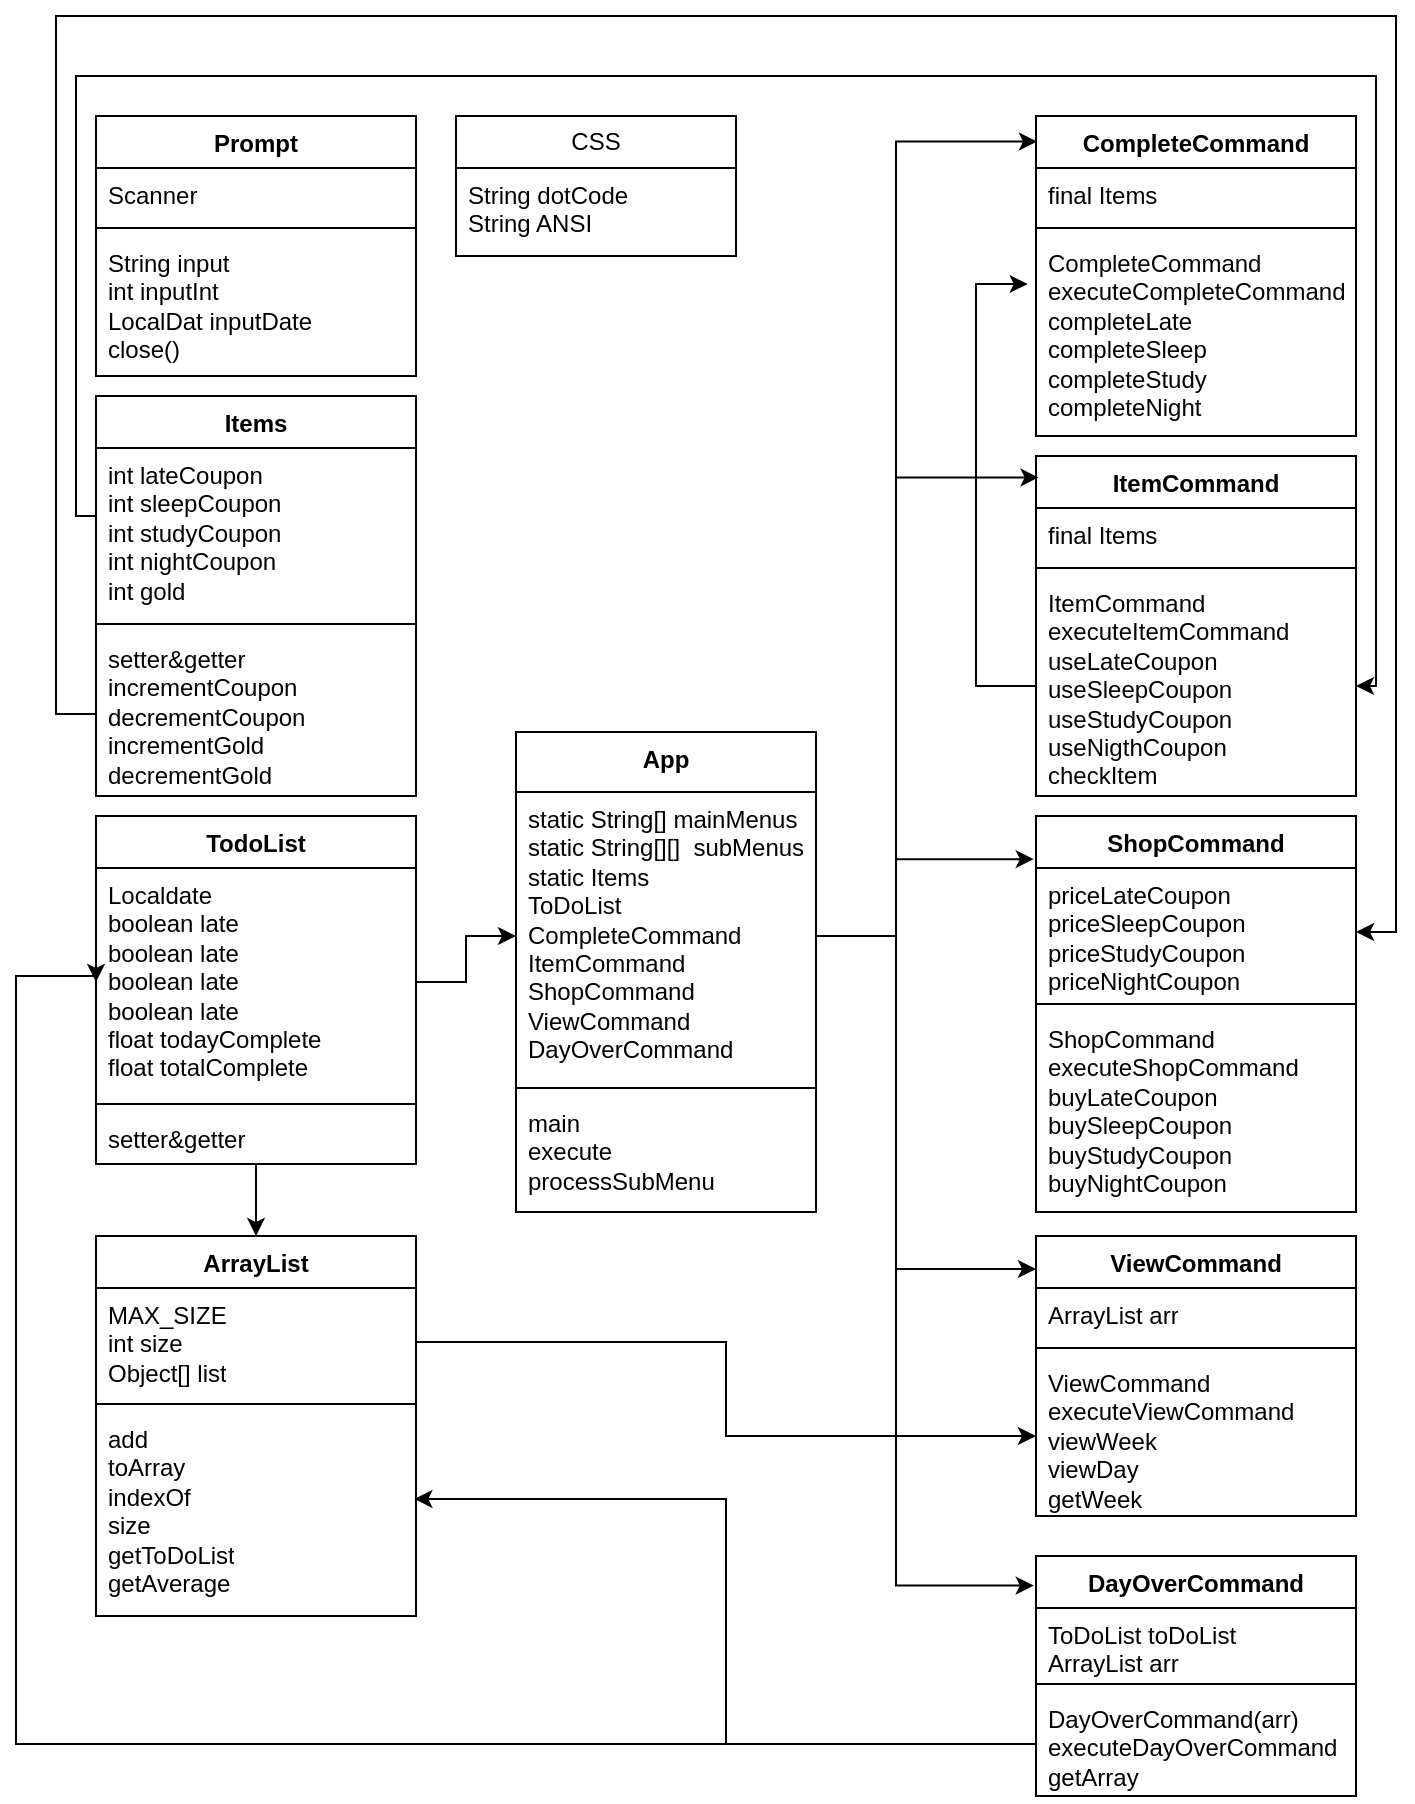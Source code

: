 <mxfile version="24.6.4" type="device">
  <diagram id="C5RBs43oDa-KdzZeNtuy" name="Page-1">
    <mxGraphModel dx="1687" dy="1067" grid="1" gridSize="10" guides="1" tooltips="1" connect="1" arrows="1" fold="1" page="1" pageScale="1" pageWidth="827" pageHeight="1169" math="0" shadow="0">
      <root>
        <mxCell id="WIyWlLk6GJQsqaUBKTNV-0" />
        <mxCell id="WIyWlLk6GJQsqaUBKTNV-1" parent="WIyWlLk6GJQsqaUBKTNV-0" />
        <mxCell id="Kwb6JvzYAxNlVPyZZ8WT-0" value="App" style="swimlane;fontStyle=1;align=center;verticalAlign=top;childLayout=stackLayout;horizontal=1;startSize=30;horizontalStack=0;resizeParent=1;resizeParentMax=0;resizeLast=0;collapsible=1;marginBottom=0;whiteSpace=wrap;html=1;" vertex="1" parent="WIyWlLk6GJQsqaUBKTNV-1">
          <mxGeometry x="300" y="508" width="150" height="240" as="geometry">
            <mxRectangle x="180" y="190" width="60" height="30" as="alternateBounds" />
          </mxGeometry>
        </mxCell>
        <mxCell id="Kwb6JvzYAxNlVPyZZ8WT-1" value="&lt;div&gt;static String[] mainMenus&lt;/div&gt;&lt;div&gt;static String[][]&amp;nbsp; subMenus&lt;/div&gt;&lt;div&gt;static Items&lt;/div&gt;&lt;div&gt;ToDoList&lt;/div&gt;&lt;div&gt;CompleteCommand&lt;/div&gt;&lt;div&gt;ItemCommand&lt;/div&gt;&lt;div&gt;ShopCommand&lt;/div&gt;&lt;div&gt;ViewCommand&lt;/div&gt;&lt;div&gt;DayOverCommand&lt;/div&gt;&lt;div&gt;&lt;br&gt;&lt;/div&gt;" style="text;strokeColor=none;fillColor=none;align=left;verticalAlign=top;spacingLeft=4;spacingRight=4;overflow=hidden;rotatable=0;points=[[0,0.5],[1,0.5]];portConstraint=eastwest;whiteSpace=wrap;html=1;" vertex="1" parent="Kwb6JvzYAxNlVPyZZ8WT-0">
          <mxGeometry y="30" width="150" height="144" as="geometry" />
        </mxCell>
        <mxCell id="Kwb6JvzYAxNlVPyZZ8WT-2" value="" style="line;strokeWidth=1;fillColor=none;align=left;verticalAlign=middle;spacingTop=-1;spacingLeft=3;spacingRight=3;rotatable=0;labelPosition=right;points=[];portConstraint=eastwest;strokeColor=inherit;" vertex="1" parent="Kwb6JvzYAxNlVPyZZ8WT-0">
          <mxGeometry y="174" width="150" height="8" as="geometry" />
        </mxCell>
        <mxCell id="Kwb6JvzYAxNlVPyZZ8WT-3" value="main&lt;div&gt;execute&lt;/div&gt;&lt;div&gt;processSubMenu&lt;/div&gt;" style="text;strokeColor=none;fillColor=none;align=left;verticalAlign=top;spacingLeft=4;spacingRight=4;overflow=hidden;rotatable=0;points=[[0,0.5],[1,0.5]];portConstraint=eastwest;whiteSpace=wrap;html=1;" vertex="1" parent="Kwb6JvzYAxNlVPyZZ8WT-0">
          <mxGeometry y="182" width="150" height="58" as="geometry" />
        </mxCell>
        <mxCell id="Kwb6JvzYAxNlVPyZZ8WT-5" value="CompleteCommand" style="swimlane;fontStyle=1;align=center;verticalAlign=top;childLayout=stackLayout;horizontal=1;startSize=26;horizontalStack=0;resizeParent=1;resizeParentMax=0;resizeLast=0;collapsible=1;marginBottom=0;whiteSpace=wrap;html=1;" vertex="1" parent="WIyWlLk6GJQsqaUBKTNV-1">
          <mxGeometry x="560" y="200" width="160" height="160" as="geometry" />
        </mxCell>
        <mxCell id="Kwb6JvzYAxNlVPyZZ8WT-6" value="final Items" style="text;strokeColor=none;fillColor=none;align=left;verticalAlign=top;spacingLeft=4;spacingRight=4;overflow=hidden;rotatable=0;points=[[0,0.5],[1,0.5]];portConstraint=eastwest;whiteSpace=wrap;html=1;" vertex="1" parent="Kwb6JvzYAxNlVPyZZ8WT-5">
          <mxGeometry y="26" width="160" height="26" as="geometry" />
        </mxCell>
        <mxCell id="Kwb6JvzYAxNlVPyZZ8WT-7" value="" style="line;strokeWidth=1;fillColor=none;align=left;verticalAlign=middle;spacingTop=-1;spacingLeft=3;spacingRight=3;rotatable=0;labelPosition=right;points=[];portConstraint=eastwest;strokeColor=inherit;" vertex="1" parent="Kwb6JvzYAxNlVPyZZ8WT-5">
          <mxGeometry y="52" width="160" height="8" as="geometry" />
        </mxCell>
        <mxCell id="Kwb6JvzYAxNlVPyZZ8WT-8" value="CompleteCommand&lt;div&gt;executeCompleteCommand&lt;/div&gt;&lt;div&gt;completeLate&lt;/div&gt;&lt;div&gt;completeSleep&lt;/div&gt;&lt;div&gt;completeStudy&lt;/div&gt;&lt;div&gt;completeNight&lt;/div&gt;" style="text;strokeColor=none;fillColor=none;align=left;verticalAlign=top;spacingLeft=4;spacingRight=4;overflow=hidden;rotatable=0;points=[[0,0.5],[1,0.5]];portConstraint=eastwest;whiteSpace=wrap;html=1;" vertex="1" parent="Kwb6JvzYAxNlVPyZZ8WT-5">
          <mxGeometry y="60" width="160" height="100" as="geometry" />
        </mxCell>
        <mxCell id="Kwb6JvzYAxNlVPyZZ8WT-4" style="edgeStyle=orthogonalEdgeStyle;rounded=0;orthogonalLoop=1;jettySize=auto;html=1;entryX=0.003;entryY=0.08;entryDx=0;entryDy=0;entryPerimeter=0;exitX=1;exitY=0.5;exitDx=0;exitDy=0;" edge="1" parent="WIyWlLk6GJQsqaUBKTNV-1" source="Kwb6JvzYAxNlVPyZZ8WT-1" target="Kwb6JvzYAxNlVPyZZ8WT-5">
          <mxGeometry relative="1" as="geometry">
            <mxPoint x="860" y="412" as="targetPoint" />
            <Array as="points">
              <mxPoint x="490" y="610" />
              <mxPoint x="490" y="213" />
            </Array>
          </mxGeometry>
        </mxCell>
        <mxCell id="Kwb6JvzYAxNlVPyZZ8WT-9" value="ItemCommand" style="swimlane;fontStyle=1;align=center;verticalAlign=top;childLayout=stackLayout;horizontal=1;startSize=26;horizontalStack=0;resizeParent=1;resizeParentMax=0;resizeLast=0;collapsible=1;marginBottom=0;whiteSpace=wrap;html=1;" vertex="1" parent="WIyWlLk6GJQsqaUBKTNV-1">
          <mxGeometry x="560" y="370" width="160" height="170" as="geometry" />
        </mxCell>
        <mxCell id="Kwb6JvzYAxNlVPyZZ8WT-10" value="final Items" style="text;strokeColor=none;fillColor=none;align=left;verticalAlign=top;spacingLeft=4;spacingRight=4;overflow=hidden;rotatable=0;points=[[0,0.5],[1,0.5]];portConstraint=eastwest;whiteSpace=wrap;html=1;" vertex="1" parent="Kwb6JvzYAxNlVPyZZ8WT-9">
          <mxGeometry y="26" width="160" height="26" as="geometry" />
        </mxCell>
        <mxCell id="Kwb6JvzYAxNlVPyZZ8WT-11" value="" style="line;strokeWidth=1;fillColor=none;align=left;verticalAlign=middle;spacingTop=-1;spacingLeft=3;spacingRight=3;rotatable=0;labelPosition=right;points=[];portConstraint=eastwest;strokeColor=inherit;" vertex="1" parent="Kwb6JvzYAxNlVPyZZ8WT-9">
          <mxGeometry y="52" width="160" height="8" as="geometry" />
        </mxCell>
        <mxCell id="Kwb6JvzYAxNlVPyZZ8WT-12" value="ItemCommand&lt;div&gt;executeItemCommand&lt;/div&gt;&lt;div&gt;useLateCoupon&lt;/div&gt;&lt;div&gt;useSleepCoupon&lt;br&gt;&lt;/div&gt;&lt;div&gt;useStudyCoupon&lt;br&gt;&lt;/div&gt;&lt;div&gt;useNigthCoupon&lt;br&gt;&lt;/div&gt;&lt;div&gt;checkItem&lt;/div&gt;" style="text;strokeColor=none;fillColor=none;align=left;verticalAlign=top;spacingLeft=4;spacingRight=4;overflow=hidden;rotatable=0;points=[[0,0.5],[1,0.5]];portConstraint=eastwest;whiteSpace=wrap;html=1;" vertex="1" parent="Kwb6JvzYAxNlVPyZZ8WT-9">
          <mxGeometry y="60" width="160" height="110" as="geometry" />
        </mxCell>
        <mxCell id="Kwb6JvzYAxNlVPyZZ8WT-13" value="ShopCommand" style="swimlane;fontStyle=1;align=center;verticalAlign=top;childLayout=stackLayout;horizontal=1;startSize=26;horizontalStack=0;resizeParent=1;resizeParentMax=0;resizeLast=0;collapsible=1;marginBottom=0;whiteSpace=wrap;html=1;" vertex="1" parent="WIyWlLk6GJQsqaUBKTNV-1">
          <mxGeometry x="560" y="550" width="160" height="198" as="geometry" />
        </mxCell>
        <mxCell id="Kwb6JvzYAxNlVPyZZ8WT-14" value="priceLateCoupon&lt;div&gt;priceSleepCoupon&lt;/div&gt;&lt;div&gt;priceStudyCoupon&lt;/div&gt;&lt;div&gt;priceNightCoupon&lt;br&gt;&lt;/div&gt;&lt;div&gt;&lt;div&gt;&lt;br&gt;&lt;/div&gt;&lt;/div&gt;" style="text;strokeColor=none;fillColor=none;align=left;verticalAlign=top;spacingLeft=4;spacingRight=4;overflow=hidden;rotatable=0;points=[[0,0.5],[1,0.5]];portConstraint=eastwest;whiteSpace=wrap;html=1;" vertex="1" parent="Kwb6JvzYAxNlVPyZZ8WT-13">
          <mxGeometry y="26" width="160" height="64" as="geometry" />
        </mxCell>
        <mxCell id="Kwb6JvzYAxNlVPyZZ8WT-15" value="" style="line;strokeWidth=1;fillColor=none;align=left;verticalAlign=middle;spacingTop=-1;spacingLeft=3;spacingRight=3;rotatable=0;labelPosition=right;points=[];portConstraint=eastwest;strokeColor=inherit;" vertex="1" parent="Kwb6JvzYAxNlVPyZZ8WT-13">
          <mxGeometry y="90" width="160" height="8" as="geometry" />
        </mxCell>
        <mxCell id="Kwb6JvzYAxNlVPyZZ8WT-16" value="ShopCommand&lt;div&gt;executeShopCommand&lt;/div&gt;&lt;div&gt;buyLateCoupon&lt;/div&gt;&lt;div&gt;buySleepCoupon&lt;br&gt;&lt;/div&gt;&lt;div&gt;buyStudyCoupon&lt;br&gt;&lt;/div&gt;&lt;div&gt;buyNightCoupon&lt;br&gt;&lt;/div&gt;" style="text;strokeColor=none;fillColor=none;align=left;verticalAlign=top;spacingLeft=4;spacingRight=4;overflow=hidden;rotatable=0;points=[[0,0.5],[1,0.5]];portConstraint=eastwest;whiteSpace=wrap;html=1;" vertex="1" parent="Kwb6JvzYAxNlVPyZZ8WT-13">
          <mxGeometry y="98" width="160" height="100" as="geometry" />
        </mxCell>
        <mxCell id="Kwb6JvzYAxNlVPyZZ8WT-17" value="ViewCommand" style="swimlane;fontStyle=1;align=center;verticalAlign=top;childLayout=stackLayout;horizontal=1;startSize=26;horizontalStack=0;resizeParent=1;resizeParentMax=0;resizeLast=0;collapsible=1;marginBottom=0;whiteSpace=wrap;html=1;" vertex="1" parent="WIyWlLk6GJQsqaUBKTNV-1">
          <mxGeometry x="560" y="760" width="160" height="140" as="geometry" />
        </mxCell>
        <mxCell id="Kwb6JvzYAxNlVPyZZ8WT-18" value="ArrayList arr" style="text;strokeColor=none;fillColor=none;align=left;verticalAlign=top;spacingLeft=4;spacingRight=4;overflow=hidden;rotatable=0;points=[[0,0.5],[1,0.5]];portConstraint=eastwest;whiteSpace=wrap;html=1;" vertex="1" parent="Kwb6JvzYAxNlVPyZZ8WT-17">
          <mxGeometry y="26" width="160" height="26" as="geometry" />
        </mxCell>
        <mxCell id="Kwb6JvzYAxNlVPyZZ8WT-19" value="" style="line;strokeWidth=1;fillColor=none;align=left;verticalAlign=middle;spacingTop=-1;spacingLeft=3;spacingRight=3;rotatable=0;labelPosition=right;points=[];portConstraint=eastwest;strokeColor=inherit;" vertex="1" parent="Kwb6JvzYAxNlVPyZZ8WT-17">
          <mxGeometry y="52" width="160" height="8" as="geometry" />
        </mxCell>
        <mxCell id="Kwb6JvzYAxNlVPyZZ8WT-20" value="ViewCommand&lt;div&gt;executeViewCommand&lt;/div&gt;&lt;div&gt;&lt;span style=&quot;background-color: initial;&quot;&gt;viewWeek&lt;/span&gt;&lt;/div&gt;&lt;div&gt;&lt;span style=&quot;background-color: initial;&quot;&gt;viewDay&lt;/span&gt;&lt;br&gt;&lt;/div&gt;&lt;div&gt;getWeek&lt;/div&gt;" style="text;strokeColor=none;fillColor=none;align=left;verticalAlign=top;spacingLeft=4;spacingRight=4;overflow=hidden;rotatable=0;points=[[0,0.5],[1,0.5]];portConstraint=eastwest;whiteSpace=wrap;html=1;" vertex="1" parent="Kwb6JvzYAxNlVPyZZ8WT-17">
          <mxGeometry y="60" width="160" height="80" as="geometry" />
        </mxCell>
        <mxCell id="Kwb6JvzYAxNlVPyZZ8WT-21" style="edgeStyle=orthogonalEdgeStyle;rounded=0;orthogonalLoop=1;jettySize=auto;html=1;entryX=0.008;entryY=0.063;entryDx=0;entryDy=0;entryPerimeter=0;exitX=1;exitY=0.5;exitDx=0;exitDy=0;" edge="1" parent="WIyWlLk6GJQsqaUBKTNV-1" source="Kwb6JvzYAxNlVPyZZ8WT-1" target="Kwb6JvzYAxNlVPyZZ8WT-9">
          <mxGeometry relative="1" as="geometry">
            <Array as="points">
              <mxPoint x="490" y="610" />
              <mxPoint x="490" y="381" />
            </Array>
          </mxGeometry>
        </mxCell>
        <mxCell id="Kwb6JvzYAxNlVPyZZ8WT-22" style="edgeStyle=orthogonalEdgeStyle;rounded=0;orthogonalLoop=1;jettySize=auto;html=1;entryX=-0.007;entryY=0.109;entryDx=0;entryDy=0;entryPerimeter=0;exitX=1;exitY=0.5;exitDx=0;exitDy=0;" edge="1" parent="WIyWlLk6GJQsqaUBKTNV-1" source="Kwb6JvzYAxNlVPyZZ8WT-1" target="Kwb6JvzYAxNlVPyZZ8WT-13">
          <mxGeometry relative="1" as="geometry">
            <Array as="points">
              <mxPoint x="490" y="610" />
              <mxPoint x="490" y="572" />
            </Array>
          </mxGeometry>
        </mxCell>
        <mxCell id="Kwb6JvzYAxNlVPyZZ8WT-23" style="edgeStyle=orthogonalEdgeStyle;rounded=0;orthogonalLoop=1;jettySize=auto;html=1;entryX=0;entryY=0.118;entryDx=0;entryDy=0;entryPerimeter=0;exitX=1;exitY=0.5;exitDx=0;exitDy=0;" edge="1" parent="WIyWlLk6GJQsqaUBKTNV-1" source="Kwb6JvzYAxNlVPyZZ8WT-1" target="Kwb6JvzYAxNlVPyZZ8WT-17">
          <mxGeometry relative="1" as="geometry">
            <Array as="points">
              <mxPoint x="490" y="610" />
              <mxPoint x="490" y="777" />
            </Array>
          </mxGeometry>
        </mxCell>
        <mxCell id="Kwb6JvzYAxNlVPyZZ8WT-25" value="DayOverCommand" style="swimlane;fontStyle=1;align=center;verticalAlign=top;childLayout=stackLayout;horizontal=1;startSize=26;horizontalStack=0;resizeParent=1;resizeParentMax=0;resizeLast=0;collapsible=1;marginBottom=0;whiteSpace=wrap;html=1;" vertex="1" parent="WIyWlLk6GJQsqaUBKTNV-1">
          <mxGeometry x="560" y="920" width="160" height="120" as="geometry" />
        </mxCell>
        <mxCell id="Kwb6JvzYAxNlVPyZZ8WT-26" value="&lt;div&gt;ToDoList toDoList&lt;/div&gt;ArrayList arr" style="text;strokeColor=none;fillColor=none;align=left;verticalAlign=top;spacingLeft=4;spacingRight=4;overflow=hidden;rotatable=0;points=[[0,0.5],[1,0.5]];portConstraint=eastwest;whiteSpace=wrap;html=1;" vertex="1" parent="Kwb6JvzYAxNlVPyZZ8WT-25">
          <mxGeometry y="26" width="160" height="34" as="geometry" />
        </mxCell>
        <mxCell id="Kwb6JvzYAxNlVPyZZ8WT-27" value="" style="line;strokeWidth=1;fillColor=none;align=left;verticalAlign=middle;spacingTop=-1;spacingLeft=3;spacingRight=3;rotatable=0;labelPosition=right;points=[];portConstraint=eastwest;strokeColor=inherit;" vertex="1" parent="Kwb6JvzYAxNlVPyZZ8WT-25">
          <mxGeometry y="60" width="160" height="8" as="geometry" />
        </mxCell>
        <mxCell id="Kwb6JvzYAxNlVPyZZ8WT-28" value="DayOverCommand(arr)&lt;div&gt;executeDayOverCommand&lt;/div&gt;&lt;div&gt;getArray&lt;br&gt;&lt;/div&gt;" style="text;strokeColor=none;fillColor=none;align=left;verticalAlign=top;spacingLeft=4;spacingRight=4;overflow=hidden;rotatable=0;points=[[0,0.5],[1,0.5]];portConstraint=eastwest;whiteSpace=wrap;html=1;" vertex="1" parent="Kwb6JvzYAxNlVPyZZ8WT-25">
          <mxGeometry y="68" width="160" height="52" as="geometry" />
        </mxCell>
        <mxCell id="Kwb6JvzYAxNlVPyZZ8WT-29" style="edgeStyle=orthogonalEdgeStyle;rounded=0;orthogonalLoop=1;jettySize=auto;html=1;entryX=-0.007;entryY=0.123;entryDx=0;entryDy=0;entryPerimeter=0;exitX=1;exitY=0.5;exitDx=0;exitDy=0;" edge="1" parent="WIyWlLk6GJQsqaUBKTNV-1" source="Kwb6JvzYAxNlVPyZZ8WT-1" target="Kwb6JvzYAxNlVPyZZ8WT-25">
          <mxGeometry relative="1" as="geometry">
            <Array as="points">
              <mxPoint x="490" y="610" />
              <mxPoint x="490" y="935" />
            </Array>
          </mxGeometry>
        </mxCell>
        <mxCell id="Kwb6JvzYAxNlVPyZZ8WT-30" value="Prompt" style="swimlane;fontStyle=1;align=center;verticalAlign=top;childLayout=stackLayout;horizontal=1;startSize=26;horizontalStack=0;resizeParent=1;resizeParentMax=0;resizeLast=0;collapsible=1;marginBottom=0;whiteSpace=wrap;html=1;" vertex="1" parent="WIyWlLk6GJQsqaUBKTNV-1">
          <mxGeometry x="90" y="200" width="160" height="130" as="geometry" />
        </mxCell>
        <mxCell id="Kwb6JvzYAxNlVPyZZ8WT-31" value="Scanner" style="text;strokeColor=none;fillColor=none;align=left;verticalAlign=top;spacingLeft=4;spacingRight=4;overflow=hidden;rotatable=0;points=[[0,0.5],[1,0.5]];portConstraint=eastwest;whiteSpace=wrap;html=1;" vertex="1" parent="Kwb6JvzYAxNlVPyZZ8WT-30">
          <mxGeometry y="26" width="160" height="26" as="geometry" />
        </mxCell>
        <mxCell id="Kwb6JvzYAxNlVPyZZ8WT-32" value="" style="line;strokeWidth=1;fillColor=none;align=left;verticalAlign=middle;spacingTop=-1;spacingLeft=3;spacingRight=3;rotatable=0;labelPosition=right;points=[];portConstraint=eastwest;strokeColor=inherit;" vertex="1" parent="Kwb6JvzYAxNlVPyZZ8WT-30">
          <mxGeometry y="52" width="160" height="8" as="geometry" />
        </mxCell>
        <mxCell id="Kwb6JvzYAxNlVPyZZ8WT-33" value="String input&lt;div&gt;int inputInt&lt;/div&gt;&lt;div&gt;LocalDat inputDate&lt;/div&gt;&lt;div&gt;close()&lt;/div&gt;" style="text;strokeColor=none;fillColor=none;align=left;verticalAlign=top;spacingLeft=4;spacingRight=4;overflow=hidden;rotatable=0;points=[[0,0.5],[1,0.5]];portConstraint=eastwest;whiteSpace=wrap;html=1;" vertex="1" parent="Kwb6JvzYAxNlVPyZZ8WT-30">
          <mxGeometry y="60" width="160" height="70" as="geometry" />
        </mxCell>
        <mxCell id="Kwb6JvzYAxNlVPyZZ8WT-34" value="CSS" style="swimlane;fontStyle=0;childLayout=stackLayout;horizontal=1;startSize=26;fillColor=none;horizontalStack=0;resizeParent=1;resizeParentMax=0;resizeLast=0;collapsible=1;marginBottom=0;whiteSpace=wrap;html=1;" vertex="1" parent="WIyWlLk6GJQsqaUBKTNV-1">
          <mxGeometry x="270" y="200" width="140" height="70" as="geometry" />
        </mxCell>
        <mxCell id="Kwb6JvzYAxNlVPyZZ8WT-35" value="String dotCode&lt;div&gt;String ANSI&lt;/div&gt;" style="text;strokeColor=none;fillColor=none;align=left;verticalAlign=top;spacingLeft=4;spacingRight=4;overflow=hidden;rotatable=0;points=[[0,0.5],[1,0.5]];portConstraint=eastwest;whiteSpace=wrap;html=1;" vertex="1" parent="Kwb6JvzYAxNlVPyZZ8WT-34">
          <mxGeometry y="26" width="140" height="44" as="geometry" />
        </mxCell>
        <mxCell id="Kwb6JvzYAxNlVPyZZ8WT-52" style="edgeStyle=orthogonalEdgeStyle;rounded=0;orthogonalLoop=1;jettySize=auto;html=1;" edge="1" parent="WIyWlLk6GJQsqaUBKTNV-1" source="Kwb6JvzYAxNlVPyZZ8WT-39" target="Kwb6JvzYAxNlVPyZZ8WT-45">
          <mxGeometry relative="1" as="geometry" />
        </mxCell>
        <mxCell id="Kwb6JvzYAxNlVPyZZ8WT-39" value="TodoList" style="swimlane;fontStyle=1;align=center;verticalAlign=top;childLayout=stackLayout;horizontal=1;startSize=26;horizontalStack=0;resizeParent=1;resizeParentMax=0;resizeLast=0;collapsible=1;marginBottom=0;whiteSpace=wrap;html=1;" vertex="1" parent="WIyWlLk6GJQsqaUBKTNV-1">
          <mxGeometry x="90" y="550" width="160" height="174" as="geometry" />
        </mxCell>
        <mxCell id="Kwb6JvzYAxNlVPyZZ8WT-40" value="Localdate&lt;div&gt;boolean late&lt;/div&gt;&lt;div&gt;boolean late&lt;br&gt;&lt;/div&gt;&lt;div&gt;boolean late&lt;br&gt;&lt;/div&gt;&lt;div&gt;boolean late&lt;br&gt;&lt;/div&gt;&lt;div&gt;float todayComplete&lt;/div&gt;&lt;div&gt;float totalComplete&lt;/div&gt;&lt;div&gt;&lt;br&gt;&lt;/div&gt;" style="text;strokeColor=none;fillColor=none;align=left;verticalAlign=top;spacingLeft=4;spacingRight=4;overflow=hidden;rotatable=0;points=[[0,0.5],[1,0.5]];portConstraint=eastwest;whiteSpace=wrap;html=1;" vertex="1" parent="Kwb6JvzYAxNlVPyZZ8WT-39">
          <mxGeometry y="26" width="160" height="114" as="geometry" />
        </mxCell>
        <mxCell id="Kwb6JvzYAxNlVPyZZ8WT-41" value="" style="line;strokeWidth=1;fillColor=none;align=left;verticalAlign=middle;spacingTop=-1;spacingLeft=3;spacingRight=3;rotatable=0;labelPosition=right;points=[];portConstraint=eastwest;strokeColor=inherit;" vertex="1" parent="Kwb6JvzYAxNlVPyZZ8WT-39">
          <mxGeometry y="140" width="160" height="8" as="geometry" />
        </mxCell>
        <mxCell id="Kwb6JvzYAxNlVPyZZ8WT-42" value="setter&amp;amp;getter" style="text;strokeColor=none;fillColor=none;align=left;verticalAlign=top;spacingLeft=4;spacingRight=4;overflow=hidden;rotatable=0;points=[[0,0.5],[1,0.5]];portConstraint=eastwest;whiteSpace=wrap;html=1;" vertex="1" parent="Kwb6JvzYAxNlVPyZZ8WT-39">
          <mxGeometry y="148" width="160" height="26" as="geometry" />
        </mxCell>
        <mxCell id="Kwb6JvzYAxNlVPyZZ8WT-43" style="edgeStyle=orthogonalEdgeStyle;rounded=0;orthogonalLoop=1;jettySize=auto;html=1;entryX=0;entryY=0.5;entryDx=0;entryDy=0;" edge="1" parent="WIyWlLk6GJQsqaUBKTNV-1" source="Kwb6JvzYAxNlVPyZZ8WT-40" target="Kwb6JvzYAxNlVPyZZ8WT-1">
          <mxGeometry relative="1" as="geometry" />
        </mxCell>
        <mxCell id="Kwb6JvzYAxNlVPyZZ8WT-44" style="edgeStyle=orthogonalEdgeStyle;rounded=0;orthogonalLoop=1;jettySize=auto;html=1;entryX=0;entryY=0.5;entryDx=0;entryDy=0;" edge="1" parent="WIyWlLk6GJQsqaUBKTNV-1" source="Kwb6JvzYAxNlVPyZZ8WT-28" target="Kwb6JvzYAxNlVPyZZ8WT-40">
          <mxGeometry relative="1" as="geometry">
            <mxPoint x="-80" y="590" as="targetPoint" />
            <Array as="points">
              <mxPoint x="50" y="1014" />
              <mxPoint x="50" y="630" />
              <mxPoint x="90" y="630" />
            </Array>
          </mxGeometry>
        </mxCell>
        <mxCell id="Kwb6JvzYAxNlVPyZZ8WT-45" value="ArrayList" style="swimlane;fontStyle=1;align=center;verticalAlign=top;childLayout=stackLayout;horizontal=1;startSize=26;horizontalStack=0;resizeParent=1;resizeParentMax=0;resizeLast=0;collapsible=1;marginBottom=0;whiteSpace=wrap;html=1;" vertex="1" parent="WIyWlLk6GJQsqaUBKTNV-1">
          <mxGeometry x="90" y="760" width="160" height="190" as="geometry" />
        </mxCell>
        <mxCell id="Kwb6JvzYAxNlVPyZZ8WT-46" value="&lt;div&gt;MAX_SIZE&lt;/div&gt;&lt;div&gt;int size&lt;/div&gt;&lt;div&gt;Object[] list&lt;/div&gt;" style="text;strokeColor=none;fillColor=none;align=left;verticalAlign=top;spacingLeft=4;spacingRight=4;overflow=hidden;rotatable=0;points=[[0,0.5],[1,0.5]];portConstraint=eastwest;whiteSpace=wrap;html=1;" vertex="1" parent="Kwb6JvzYAxNlVPyZZ8WT-45">
          <mxGeometry y="26" width="160" height="54" as="geometry" />
        </mxCell>
        <mxCell id="Kwb6JvzYAxNlVPyZZ8WT-47" value="" style="line;strokeWidth=1;fillColor=none;align=left;verticalAlign=middle;spacingTop=-1;spacingLeft=3;spacingRight=3;rotatable=0;labelPosition=right;points=[];portConstraint=eastwest;strokeColor=inherit;" vertex="1" parent="Kwb6JvzYAxNlVPyZZ8WT-45">
          <mxGeometry y="80" width="160" height="8" as="geometry" />
        </mxCell>
        <mxCell id="Kwb6JvzYAxNlVPyZZ8WT-48" value="add&lt;div&gt;toArray&lt;/div&gt;&lt;div&gt;indexOf&lt;/div&gt;&lt;div&gt;size&lt;/div&gt;&lt;div&gt;getToDoList&lt;/div&gt;&lt;div&gt;getAverage&lt;/div&gt;" style="text;strokeColor=none;fillColor=none;align=left;verticalAlign=top;spacingLeft=4;spacingRight=4;overflow=hidden;rotatable=0;points=[[0,0.5],[1,0.5]];portConstraint=eastwest;whiteSpace=wrap;html=1;" vertex="1" parent="Kwb6JvzYAxNlVPyZZ8WT-45">
          <mxGeometry y="88" width="160" height="102" as="geometry" />
        </mxCell>
        <mxCell id="Kwb6JvzYAxNlVPyZZ8WT-49" style="edgeStyle=orthogonalEdgeStyle;rounded=0;orthogonalLoop=1;jettySize=auto;html=1;entryX=0.995;entryY=0.426;entryDx=0;entryDy=0;entryPerimeter=0;" edge="1" parent="WIyWlLk6GJQsqaUBKTNV-1" source="Kwb6JvzYAxNlVPyZZ8WT-28" target="Kwb6JvzYAxNlVPyZZ8WT-48">
          <mxGeometry relative="1" as="geometry" />
        </mxCell>
        <mxCell id="Kwb6JvzYAxNlVPyZZ8WT-53" value="Items" style="swimlane;fontStyle=1;align=center;verticalAlign=top;childLayout=stackLayout;horizontal=1;startSize=26;horizontalStack=0;resizeParent=1;resizeParentMax=0;resizeLast=0;collapsible=1;marginBottom=0;whiteSpace=wrap;html=1;" vertex="1" parent="WIyWlLk6GJQsqaUBKTNV-1">
          <mxGeometry x="90" y="340" width="160" height="200" as="geometry" />
        </mxCell>
        <mxCell id="Kwb6JvzYAxNlVPyZZ8WT-54" value="&lt;div&gt;int lateCoupon&lt;/div&gt;&lt;div&gt;int sleepCoupon&lt;br&gt;&lt;/div&gt;&lt;div&gt;int studyCoupon&lt;br&gt;&lt;/div&gt;&lt;div&gt;int nightCoupon&lt;br&gt;&lt;/div&gt;&lt;div&gt;int gold&lt;/div&gt;" style="text;strokeColor=none;fillColor=none;align=left;verticalAlign=top;spacingLeft=4;spacingRight=4;overflow=hidden;rotatable=0;points=[[0,0.5],[1,0.5]];portConstraint=eastwest;whiteSpace=wrap;html=1;" vertex="1" parent="Kwb6JvzYAxNlVPyZZ8WT-53">
          <mxGeometry y="26" width="160" height="84" as="geometry" />
        </mxCell>
        <mxCell id="Kwb6JvzYAxNlVPyZZ8WT-55" value="" style="line;strokeWidth=1;fillColor=none;align=left;verticalAlign=middle;spacingTop=-1;spacingLeft=3;spacingRight=3;rotatable=0;labelPosition=right;points=[];portConstraint=eastwest;strokeColor=inherit;" vertex="1" parent="Kwb6JvzYAxNlVPyZZ8WT-53">
          <mxGeometry y="110" width="160" height="8" as="geometry" />
        </mxCell>
        <mxCell id="Kwb6JvzYAxNlVPyZZ8WT-56" value="setter&amp;amp;getter&lt;div&gt;incrementCoupon&lt;/div&gt;&lt;div&gt;decrementCoupon&lt;/div&gt;&lt;div&gt;incrementGold&lt;/div&gt;&lt;div&gt;decrementGold&lt;/div&gt;" style="text;strokeColor=none;fillColor=none;align=left;verticalAlign=top;spacingLeft=4;spacingRight=4;overflow=hidden;rotatable=0;points=[[0,0.5],[1,0.5]];portConstraint=eastwest;whiteSpace=wrap;html=1;" vertex="1" parent="Kwb6JvzYAxNlVPyZZ8WT-53">
          <mxGeometry y="118" width="160" height="82" as="geometry" />
        </mxCell>
        <mxCell id="Kwb6JvzYAxNlVPyZZ8WT-57" style="edgeStyle=orthogonalEdgeStyle;rounded=0;orthogonalLoop=1;jettySize=auto;html=1;" edge="1" parent="WIyWlLk6GJQsqaUBKTNV-1" target="Kwb6JvzYAxNlVPyZZ8WT-12">
          <mxGeometry relative="1" as="geometry">
            <mxPoint x="90" y="400" as="sourcePoint" />
            <Array as="points">
              <mxPoint x="80" y="400" />
              <mxPoint x="80" y="180" />
              <mxPoint x="730" y="180" />
              <mxPoint x="730" y="485" />
            </Array>
          </mxGeometry>
        </mxCell>
        <mxCell id="Kwb6JvzYAxNlVPyZZ8WT-58" style="edgeStyle=orthogonalEdgeStyle;rounded=0;orthogonalLoop=1;jettySize=auto;html=1;entryX=1;entryY=0.5;entryDx=0;entryDy=0;" edge="1" parent="WIyWlLk6GJQsqaUBKTNV-1" source="Kwb6JvzYAxNlVPyZZ8WT-56" target="Kwb6JvzYAxNlVPyZZ8WT-14">
          <mxGeometry relative="1" as="geometry">
            <mxPoint x="770" y="610" as="targetPoint" />
            <Array as="points">
              <mxPoint x="70" y="499" />
              <mxPoint x="70" y="150" />
              <mxPoint x="740" y="150" />
              <mxPoint x="740" y="608" />
            </Array>
          </mxGeometry>
        </mxCell>
        <mxCell id="Kwb6JvzYAxNlVPyZZ8WT-59" style="edgeStyle=orthogonalEdgeStyle;rounded=0;orthogonalLoop=1;jettySize=auto;html=1;entryX=-0.026;entryY=0.24;entryDx=0;entryDy=0;entryPerimeter=0;" edge="1" parent="WIyWlLk6GJQsqaUBKTNV-1" source="Kwb6JvzYAxNlVPyZZ8WT-12" target="Kwb6JvzYAxNlVPyZZ8WT-8">
          <mxGeometry relative="1" as="geometry">
            <Array as="points">
              <mxPoint x="530" y="485" />
              <mxPoint x="530" y="284" />
            </Array>
          </mxGeometry>
        </mxCell>
        <mxCell id="Kwb6JvzYAxNlVPyZZ8WT-60" style="edgeStyle=orthogonalEdgeStyle;rounded=0;orthogonalLoop=1;jettySize=auto;html=1;entryX=0;entryY=0.5;entryDx=0;entryDy=0;" edge="1" parent="WIyWlLk6GJQsqaUBKTNV-1" source="Kwb6JvzYAxNlVPyZZ8WT-46" target="Kwb6JvzYAxNlVPyZZ8WT-20">
          <mxGeometry relative="1" as="geometry" />
        </mxCell>
      </root>
    </mxGraphModel>
  </diagram>
</mxfile>
